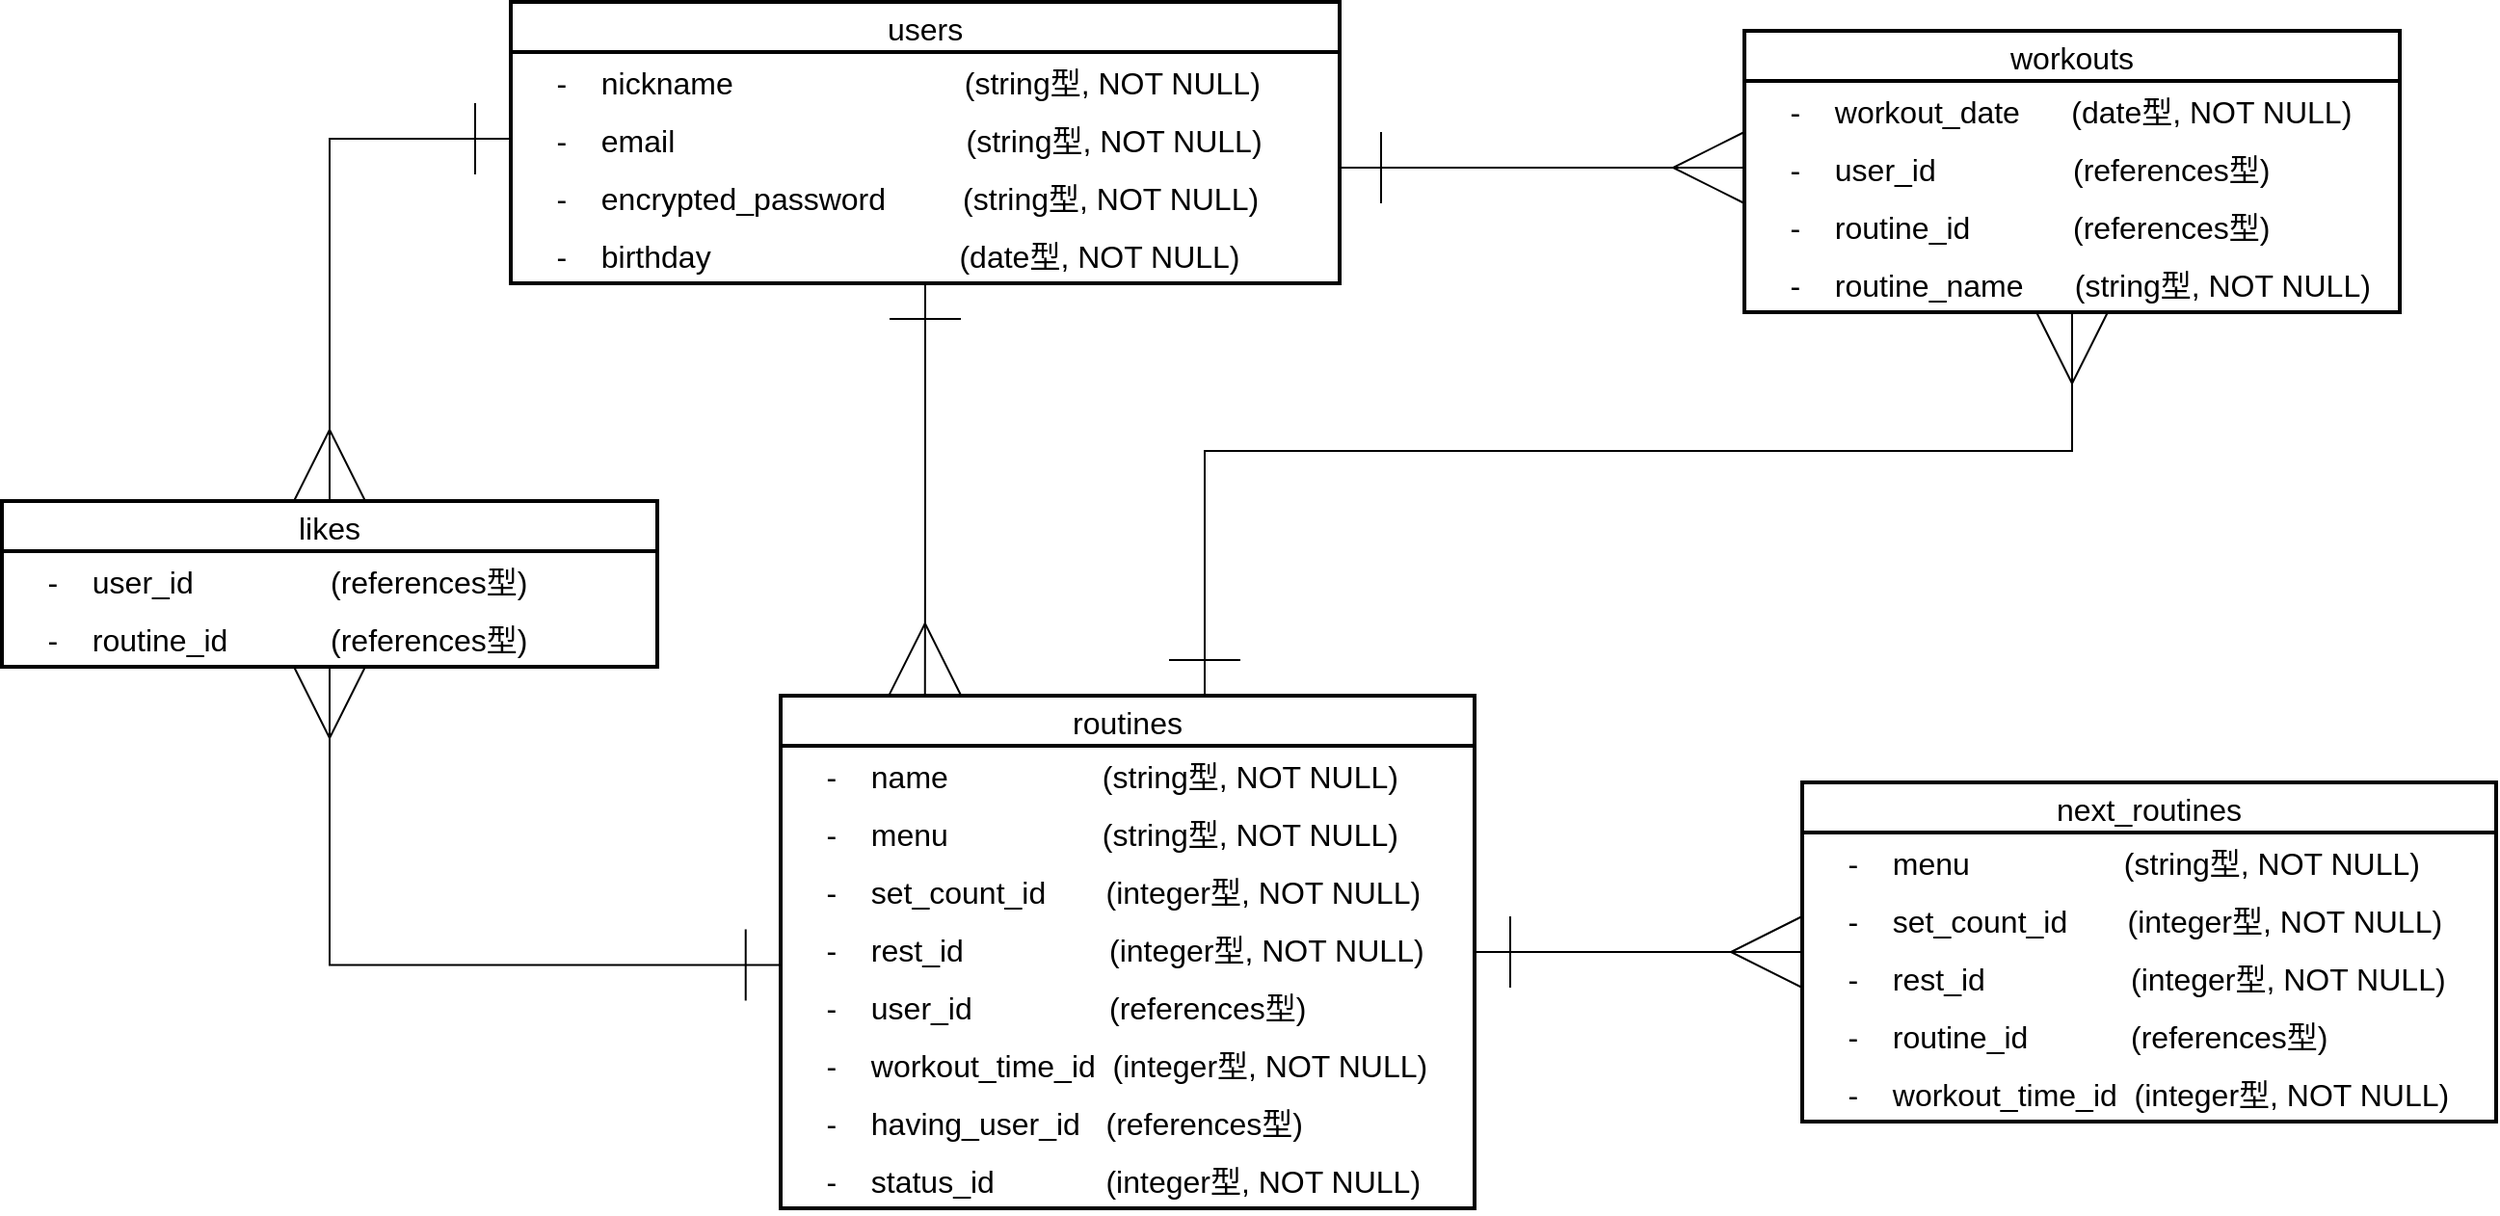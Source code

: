 <mxfile>
    <diagram id="pS_tnfgD9UxLwJYvYZDW" name="ページ1">
        <mxGraphModel dx="261" dy="188" grid="1" gridSize="10" guides="1" tooltips="1" connect="1" arrows="1" fold="1" page="1" pageScale="1" pageWidth="827" pageHeight="1169" math="0" shadow="0">
            <root>
                <mxCell id="0"/>
                <mxCell id="1" parent="0"/>
                <mxCell id="63" style="edgeStyle=orthogonalEdgeStyle;rounded=0;orthogonalLoop=1;jettySize=auto;html=1;exitX=0.5;exitY=1;exitDx=0;exitDy=0;entryX=0.208;entryY=-0.002;entryDx=0;entryDy=0;entryPerimeter=0;startArrow=ERone;startFill=0;endArrow=ERmany;endFill=0;startSize=35;endSize=35;" parent="1" source="2" target="25" edge="1">
                    <mxGeometry relative="1" as="geometry"/>
                </mxCell>
                <mxCell id="2" value="users" style="swimlane;fontStyle=0;childLayout=stackLayout;horizontal=1;startSize=26;horizontalStack=0;resizeParent=1;resizeParentMax=0;resizeLast=0;collapsible=1;marginBottom=0;align=center;fontSize=16;strokeWidth=2;" parent="1" vertex="1">
                    <mxGeometry x="414" y="50" width="430" height="146" as="geometry"/>
                </mxCell>
                <mxCell id="4" value="    -    nickname                           (string型, NOT NULL)" style="text;strokeColor=none;fillColor=none;spacingLeft=4;spacingRight=4;overflow=hidden;rotatable=0;points=[[0,0.5],[1,0.5]];portConstraint=eastwest;fontSize=16;strokeWidth=2;" parent="2" vertex="1">
                    <mxGeometry y="26" width="430" height="30" as="geometry"/>
                </mxCell>
                <mxCell id="14" value="    -    email                                  (string型, NOT NULL)" style="text;strokeColor=none;fillColor=none;spacingLeft=4;spacingRight=4;overflow=hidden;rotatable=0;points=[[0,0.5],[1,0.5]];portConstraint=eastwest;fontSize=16;strokeWidth=2;" parent="2" vertex="1">
                    <mxGeometry y="56" width="430" height="30" as="geometry"/>
                </mxCell>
                <mxCell id="15" value="    -    encrypted_password         (string型, NOT NULL)" style="text;strokeColor=none;fillColor=none;spacingLeft=4;spacingRight=4;overflow=hidden;rotatable=0;points=[[0,0.5],[1,0.5]];portConstraint=eastwest;fontSize=16;strokeWidth=2;" parent="2" vertex="1">
                    <mxGeometry y="86" width="430" height="30" as="geometry"/>
                </mxCell>
                <mxCell id="16" value="    -    birthday                             (date型, NOT NULL)" style="text;strokeColor=none;fillColor=none;spacingLeft=4;spacingRight=4;overflow=hidden;rotatable=0;points=[[0,0.5],[1,0.5]];portConstraint=eastwest;fontSize=16;strokeWidth=2;" parent="2" vertex="1">
                    <mxGeometry y="116" width="430" height="30" as="geometry"/>
                </mxCell>
                <mxCell id="44" style="edgeStyle=orthogonalEdgeStyle;rounded=0;orthogonalLoop=1;jettySize=auto;html=1;exitX=0.5;exitY=1;exitDx=0;exitDy=0;fontSize=16;startArrow=ERmany;startFill=0;endArrow=ERone;endFill=0;startSize=35;endSize=35;targetPerimeterSpacing=0;" parent="1" source="17" edge="1">
                    <mxGeometry relative="1" as="geometry">
                        <mxPoint x="774" y="410" as="targetPoint"/>
                        <Array as="points">
                            <mxPoint x="1224" y="283"/>
                            <mxPoint x="774" y="283"/>
                        </Array>
                    </mxGeometry>
                </mxCell>
                <mxCell id="17" value="workouts" style="swimlane;fontStyle=0;childLayout=stackLayout;horizontal=1;startSize=26;horizontalStack=0;resizeParent=1;resizeParentMax=0;resizeLast=0;collapsible=1;marginBottom=0;align=center;fontSize=16;strokeWidth=2;" parent="1" vertex="1">
                    <mxGeometry x="1054" y="65" width="340" height="146" as="geometry"/>
                </mxCell>
                <mxCell id="18" value="    -    workout_date      (date型, NOT NULL)" style="text;strokeColor=none;fillColor=none;spacingLeft=4;spacingRight=4;overflow=hidden;rotatable=0;points=[[0,0.5],[1,0.5]];portConstraint=eastwest;fontSize=16;strokeWidth=2;" parent="17" vertex="1">
                    <mxGeometry y="26" width="340" height="30" as="geometry"/>
                </mxCell>
                <mxCell id="22" value="    -    user_id                (references型)" style="text;strokeColor=none;fillColor=none;spacingLeft=4;spacingRight=4;overflow=hidden;rotatable=0;points=[[0,0.5],[1,0.5]];portConstraint=eastwest;fontSize=16;strokeWidth=2;" parent="17" vertex="1">
                    <mxGeometry y="56" width="340" height="30" as="geometry"/>
                </mxCell>
                <mxCell id="21" value="    -    routine_id            (references型)" style="text;strokeColor=none;fillColor=none;spacingLeft=4;spacingRight=4;overflow=hidden;rotatable=0;points=[[0,0.5],[1,0.5]];portConstraint=eastwest;fontSize=16;strokeWidth=2;" parent="17" vertex="1">
                    <mxGeometry y="86" width="340" height="30" as="geometry"/>
                </mxCell>
                <mxCell id="48" value="    -    routine_name      (string型, NOT NULL)" style="text;strokeColor=none;fillColor=none;spacingLeft=4;spacingRight=4;overflow=hidden;rotatable=0;points=[[0,0.5],[1,0.5]];portConstraint=eastwest;fontSize=16;strokeWidth=2;" parent="17" vertex="1">
                    <mxGeometry y="116" width="340" height="30" as="geometry"/>
                </mxCell>
                <mxCell id="25" value="routines" style="swimlane;fontStyle=0;childLayout=stackLayout;horizontal=1;startSize=26;horizontalStack=0;resizeParent=1;resizeParentMax=0;resizeLast=0;collapsible=1;marginBottom=0;align=center;fontSize=16;strokeWidth=2;" parent="1" vertex="1">
                    <mxGeometry x="554" y="410" width="360" height="266" as="geometry"/>
                </mxCell>
                <mxCell id="47" value="    -    name                  (string型, NOT NULL)" style="text;strokeColor=none;fillColor=none;spacingLeft=4;spacingRight=4;overflow=hidden;rotatable=0;points=[[0,0.5],[1,0.5]];portConstraint=eastwest;fontSize=16;strokeWidth=2;" parent="25" vertex="1">
                    <mxGeometry y="26" width="360" height="30" as="geometry"/>
                </mxCell>
                <mxCell id="26" value="    -    menu                  (string型, NOT NULL)" style="text;strokeColor=none;fillColor=none;spacingLeft=4;spacingRight=4;overflow=hidden;rotatable=0;points=[[0,0.5],[1,0.5]];portConstraint=eastwest;fontSize=16;strokeWidth=2;" parent="25" vertex="1">
                    <mxGeometry y="56" width="360" height="30" as="geometry"/>
                </mxCell>
                <mxCell id="29" value="    -    set_count_id       (integer型, NOT NULL)" style="text;strokeColor=none;fillColor=none;spacingLeft=4;spacingRight=4;overflow=hidden;rotatable=0;points=[[0,0.5],[1,0.5]];portConstraint=eastwest;fontSize=16;strokeWidth=2;" parent="25" vertex="1">
                    <mxGeometry y="86" width="360" height="30" as="geometry"/>
                </mxCell>
                <mxCell id="53" value="    -    rest_id                 (integer型, NOT NULL)" style="text;strokeColor=none;fillColor=none;spacingLeft=4;spacingRight=4;overflow=hidden;rotatable=0;points=[[0,0.5],[1,0.5]];portConstraint=eastwest;fontSize=16;strokeWidth=2;" parent="25" vertex="1">
                    <mxGeometry y="116" width="360" height="30" as="geometry"/>
                </mxCell>
                <mxCell id="31" value="    -    user_id                (references型)" style="text;strokeColor=none;fillColor=none;spacingLeft=4;spacingRight=4;overflow=hidden;rotatable=0;points=[[0,0.5],[1,0.5]];portConstraint=eastwest;fontSize=16;strokeWidth=2;" parent="25" vertex="1">
                    <mxGeometry y="146" width="360" height="30" as="geometry"/>
                </mxCell>
                <mxCell id="50" value="    -    workout_time_id  (integer型, NOT NULL)" style="text;strokeColor=none;fillColor=none;spacingLeft=4;spacingRight=4;overflow=hidden;rotatable=0;points=[[0,0.5],[1,0.5]];portConstraint=eastwest;fontSize=16;strokeWidth=2;" parent="25" vertex="1">
                    <mxGeometry y="176" width="360" height="30" as="geometry"/>
                </mxCell>
                <mxCell id="51" value="    -    having_user_id   (references型)" style="text;strokeColor=none;fillColor=none;spacingLeft=4;spacingRight=4;overflow=hidden;rotatable=0;points=[[0,0.5],[1,0.5]];portConstraint=eastwest;fontSize=16;strokeWidth=2;" parent="25" vertex="1">
                    <mxGeometry y="206" width="360" height="30" as="geometry"/>
                </mxCell>
                <mxCell id="52" value="    -    status_id             (integer型, NOT NULL)" style="text;strokeColor=none;fillColor=none;spacingLeft=4;spacingRight=4;overflow=hidden;rotatable=0;points=[[0,0.5],[1,0.5]];portConstraint=eastwest;fontSize=16;strokeWidth=2;" parent="25" vertex="1">
                    <mxGeometry y="236" width="360" height="30" as="geometry"/>
                </mxCell>
                <mxCell id="46" style="edgeStyle=orthogonalEdgeStyle;rounded=0;orthogonalLoop=1;jettySize=auto;html=1;exitX=0;exitY=0.5;exitDx=0;exitDy=0;fontSize=16;startArrow=ERmany;startFill=0;endArrow=ERone;endFill=0;startSize=35;endSize=35;targetPerimeterSpacing=0;entryX=1;entryY=0.5;entryDx=0;entryDy=0;" parent="1" source="32" target="25" edge="1">
                    <mxGeometry relative="1" as="geometry">
                        <mxPoint x="864" y="468" as="targetPoint"/>
                    </mxGeometry>
                </mxCell>
                <mxCell id="32" value="next_routines" style="swimlane;fontStyle=0;childLayout=stackLayout;horizontal=1;startSize=26;horizontalStack=0;resizeParent=1;resizeParentMax=0;resizeLast=0;collapsible=1;marginBottom=0;align=center;fontSize=16;strokeWidth=2;" parent="1" vertex="1">
                    <mxGeometry x="1084" y="455" width="360" height="176" as="geometry"/>
                </mxCell>
                <mxCell id="33" value="    -    menu                  (string型, NOT NULL)" style="text;strokeColor=none;fillColor=none;spacingLeft=4;spacingRight=4;overflow=hidden;rotatable=0;points=[[0,0.5],[1,0.5]];portConstraint=eastwest;fontSize=16;strokeWidth=2;" parent="32" vertex="1">
                    <mxGeometry y="26" width="360" height="30" as="geometry"/>
                </mxCell>
                <mxCell id="34" value="    -    set_count_id       (integer型, NOT NULL)" style="text;strokeColor=none;fillColor=none;spacingLeft=4;spacingRight=4;overflow=hidden;rotatable=0;points=[[0,0.5],[1,0.5]];portConstraint=eastwest;fontSize=16;strokeWidth=2;" parent="32" vertex="1">
                    <mxGeometry y="56" width="360" height="30" as="geometry"/>
                </mxCell>
                <mxCell id="35" value="    -    rest_id                 (integer型, NOT NULL)" style="text;strokeColor=none;fillColor=none;spacingLeft=4;spacingRight=4;overflow=hidden;rotatable=0;points=[[0,0.5],[1,0.5]];portConstraint=eastwest;fontSize=16;strokeWidth=2;" parent="32" vertex="1">
                    <mxGeometry y="86" width="360" height="30" as="geometry"/>
                </mxCell>
                <mxCell id="36" value="    -    routine_id            (references型)" style="text;strokeColor=none;fillColor=none;spacingLeft=4;spacingRight=4;overflow=hidden;rotatable=0;points=[[0,0.5],[1,0.5]];portConstraint=eastwest;fontSize=16;strokeWidth=2;" parent="32" vertex="1">
                    <mxGeometry y="116" width="360" height="30" as="geometry"/>
                </mxCell>
                <mxCell id="49" value="    -    workout_time_id  (integer型, NOT NULL)" style="text;strokeColor=none;fillColor=none;spacingLeft=4;spacingRight=4;overflow=hidden;rotatable=0;points=[[0,0.5],[1,0.5]];portConstraint=eastwest;fontSize=16;strokeWidth=2;" parent="32" vertex="1">
                    <mxGeometry y="146" width="360" height="30" as="geometry"/>
                </mxCell>
                <mxCell id="41" style="edgeStyle=orthogonalEdgeStyle;rounded=0;orthogonalLoop=1;jettySize=auto;html=1;fontSize=16;startArrow=ERmany;startFill=0;endArrow=ERone;endFill=0;startSize=35;endSize=35;targetPerimeterSpacing=0;" parent="1" edge="1">
                    <mxGeometry relative="1" as="geometry">
                        <mxPoint x="884" y="136" as="targetPoint"/>
                        <Array as="points">
                            <mxPoint x="844" y="136"/>
                            <mxPoint x="844" y="136"/>
                        </Array>
                        <mxPoint x="1054" y="136" as="sourcePoint"/>
                    </mxGeometry>
                </mxCell>
                <mxCell id="54" value="likes" style="swimlane;fontStyle=0;childLayout=stackLayout;horizontal=1;startSize=26;horizontalStack=0;resizeParent=1;resizeParentMax=0;resizeLast=0;collapsible=1;marginBottom=0;align=center;fontSize=16;strokeWidth=2;" parent="1" vertex="1">
                    <mxGeometry x="150" y="309" width="340" height="86" as="geometry"/>
                </mxCell>
                <mxCell id="56" value="    -    user_id                (references型)" style="text;strokeColor=none;fillColor=none;spacingLeft=4;spacingRight=4;overflow=hidden;rotatable=0;points=[[0,0.5],[1,0.5]];portConstraint=eastwest;fontSize=16;strokeWidth=2;" parent="54" vertex="1">
                    <mxGeometry y="26" width="340" height="30" as="geometry"/>
                </mxCell>
                <mxCell id="57" value="    -    routine_id            (references型)" style="text;strokeColor=none;fillColor=none;spacingLeft=4;spacingRight=4;overflow=hidden;rotatable=0;points=[[0,0.5],[1,0.5]];portConstraint=eastwest;fontSize=16;strokeWidth=2;" parent="54" vertex="1">
                    <mxGeometry y="56" width="340" height="30" as="geometry"/>
                </mxCell>
                <mxCell id="60" style="edgeStyle=orthogonalEdgeStyle;rounded=0;orthogonalLoop=1;jettySize=auto;html=1;exitX=0;exitY=0.5;exitDx=0;exitDy=0;entryX=0.5;entryY=0;entryDx=0;entryDy=0;startArrow=ERone;startFill=0;endArrow=ERmany;endFill=0;endSize=35;startSize=35;" parent="1" source="14" target="54" edge="1">
                    <mxGeometry relative="1" as="geometry"/>
                </mxCell>
                <mxCell id="61" style="edgeStyle=orthogonalEdgeStyle;rounded=0;orthogonalLoop=1;jettySize=auto;html=1;entryX=0.5;entryY=1;entryDx=0;entryDy=0;startArrow=ERone;startFill=0;endArrow=ERmany;endFill=0;startSize=35;endSize=35;exitX=0.001;exitY=0.791;exitDx=0;exitDy=0;exitPerimeter=0;" parent="1" source="53" target="54" edge="1">
                    <mxGeometry relative="1" as="geometry">
                        <mxPoint x="550" y="550" as="sourcePoint"/>
                        <Array as="points">
                            <mxPoint x="320" y="550"/>
                        </Array>
                    </mxGeometry>
                </mxCell>
            </root>
        </mxGraphModel>
    </diagram>
</mxfile>